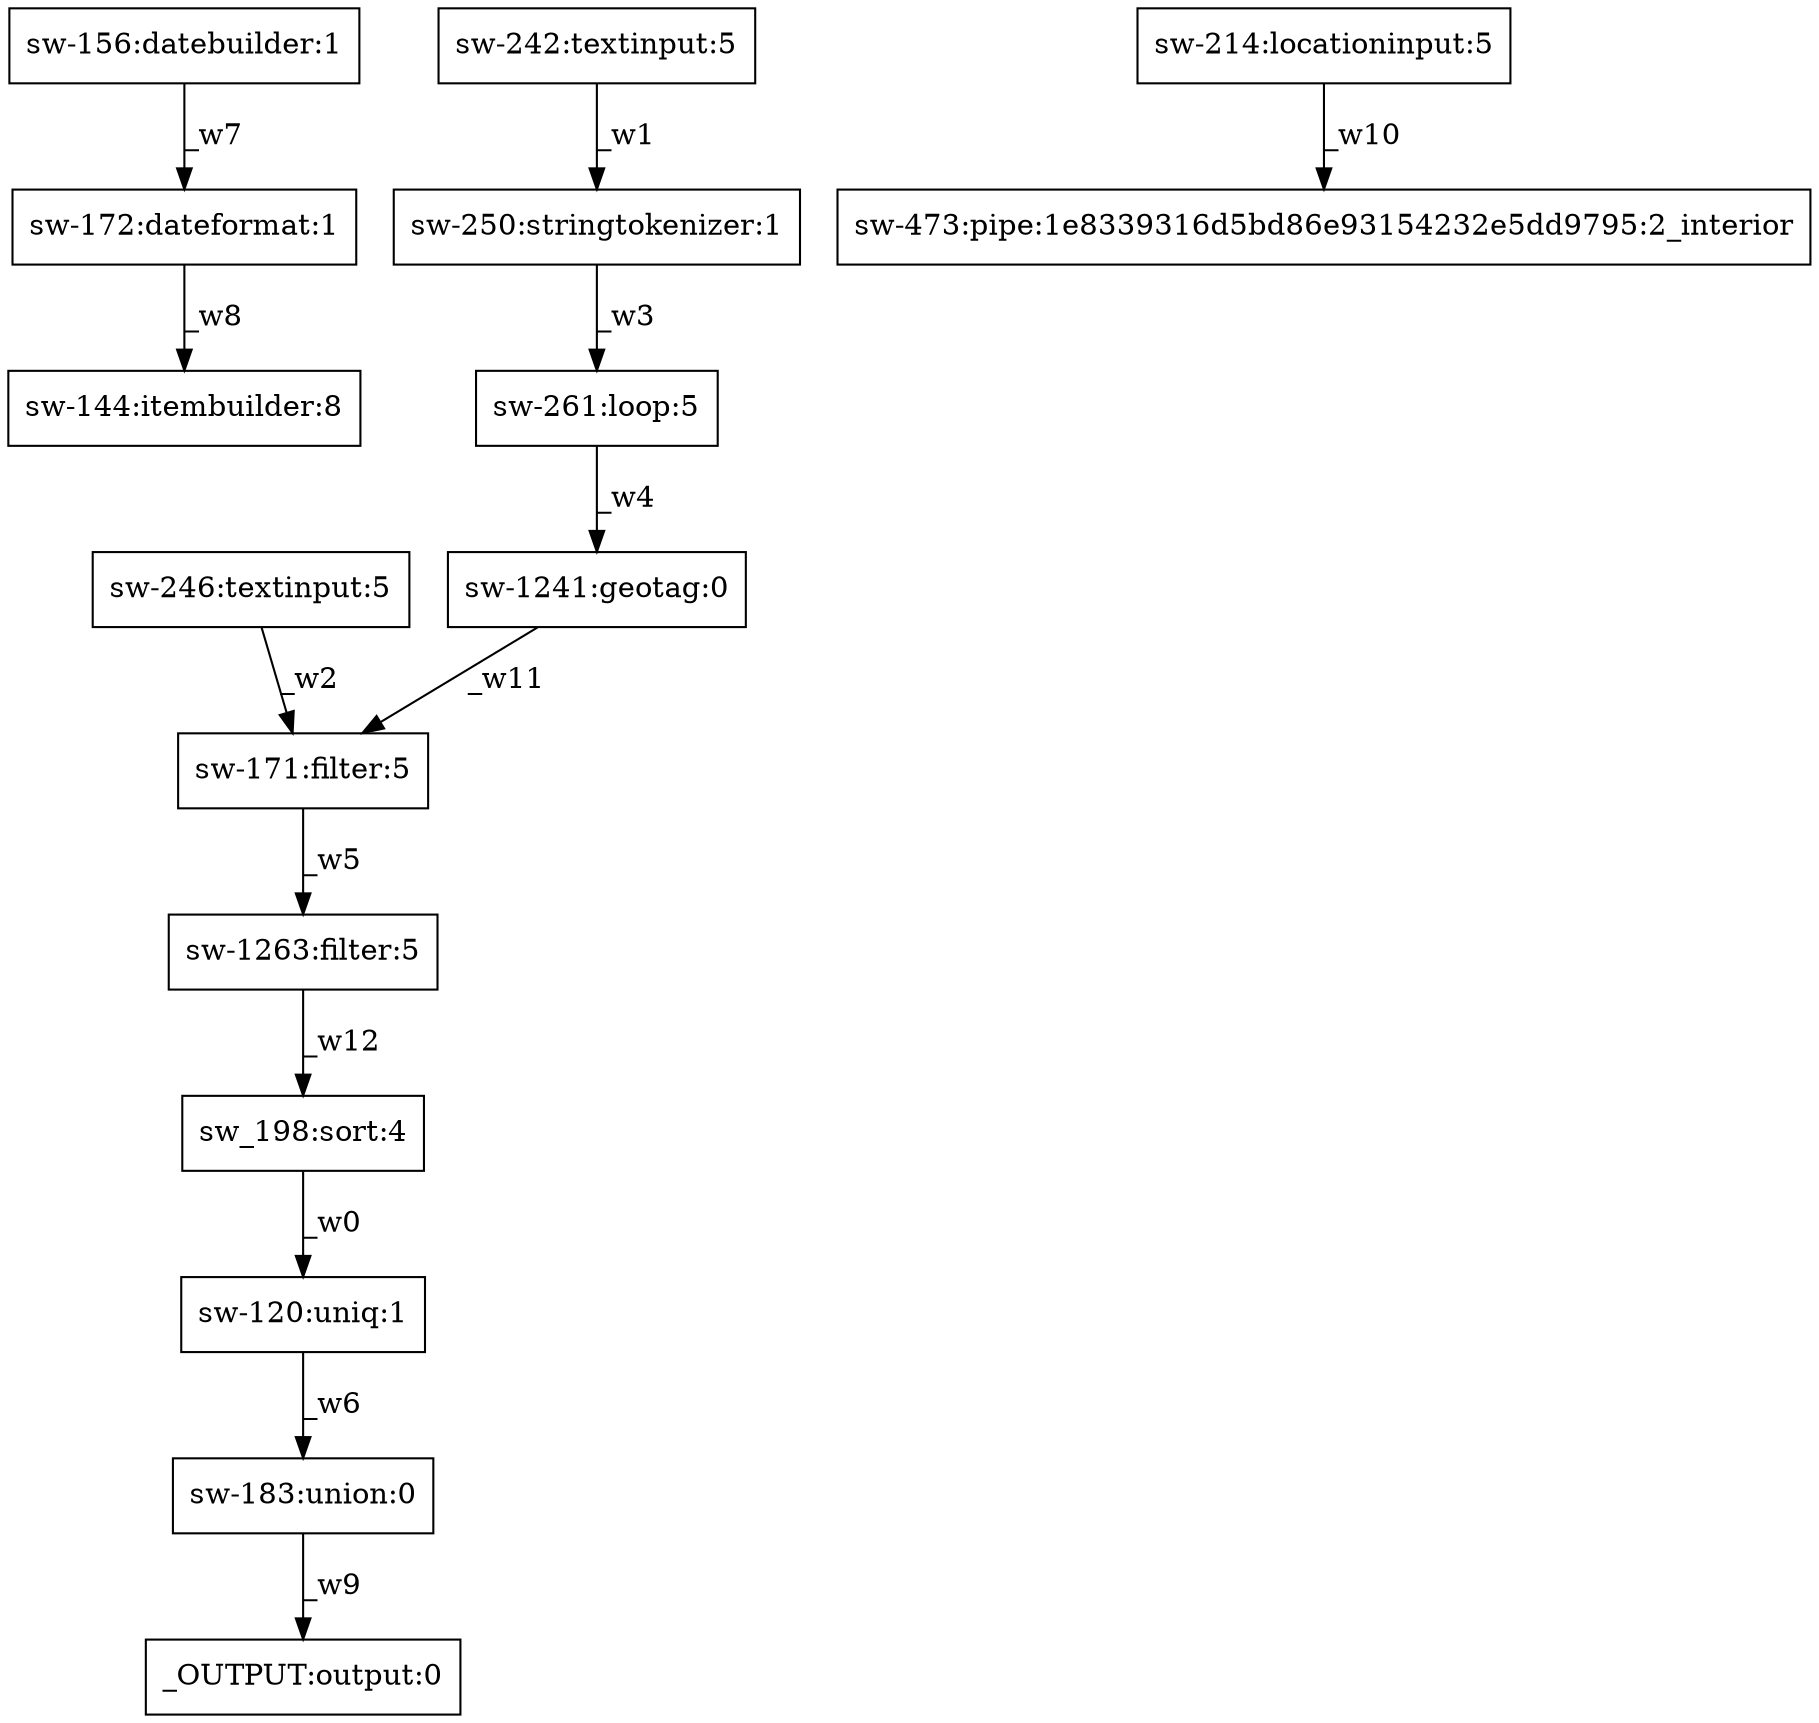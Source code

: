 digraph test1 { node [shape=box] "sw-144" [label="sw-144:itembuilder:8"];"sw-1241" [label="sw-1241:geotag:0"];"sw-246" [label="sw-246:textinput:5"];"sw-171" [label="sw-171:filter:5"];"_OUTPUT" [label="_OUTPUT:output:0"];"sw-214" [label="sw-214:locationinput:5"];"sw_198" [label="sw_198:sort:4"];"sw-1263" [label="sw-1263:filter:5"];"sw-156" [label="sw-156:datebuilder:1"];"sw-242" [label="sw-242:textinput:5"];"sw-473" [label="sw-473:pipe:1e8339316d5bd86e93154232e5dd9795:2_interior"];"sw-120" [label="sw-120:uniq:1"];"sw-183" [label="sw-183:union:0"];"sw-172" [label="sw-172:dateformat:1"];"sw-250" [label="sw-250:stringtokenizer:1"];"sw-261" [label="sw-261:loop:5"];"sw_198" -> "sw-120" [label="_w0"];"sw-242" -> "sw-250" [label="_w1"];"sw-246" -> "sw-171" [label="_w2"];"sw-250" -> "sw-261" [label="_w3"];"sw-261" -> "sw-1241" [label="_w4"];"sw-171" -> "sw-1263" [label="_w5"];"sw-120" -> "sw-183" [label="_w6"];"sw-156" -> "sw-172" [label="_w7"];"sw-172" -> "sw-144" [label="_w8"];"sw-183" -> "_OUTPUT" [label="_w9"];"sw-214" -> "sw-473" [label="_w10"];"sw-1241" -> "sw-171" [label="_w11"];"sw-1263" -> "sw_198" [label="_w12"];}
